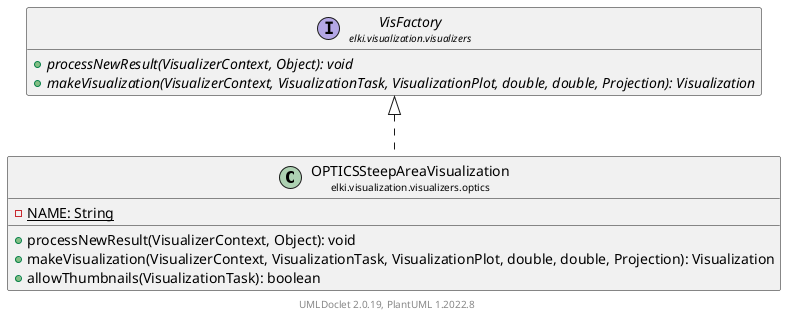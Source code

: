 @startuml
    remove .*\.(Instance|Par|Parameterizer|Factory)$
    set namespaceSeparator none
    hide empty fields
    hide empty methods

    class "<size:14>OPTICSSteepAreaVisualization\n<size:10>elki.visualization.visualizers.optics" as elki.visualization.visualizers.optics.OPTICSSteepAreaVisualization [[OPTICSSteepAreaVisualization.html]] {
        {static} -NAME: String
        +processNewResult(VisualizerContext, Object): void
        +makeVisualization(VisualizerContext, VisualizationTask, VisualizationPlot, double, double, Projection): Visualization
        +allowThumbnails(VisualizationTask): boolean
    }

    interface "<size:14>VisFactory\n<size:10>elki.visualization.visualizers" as elki.visualization.visualizers.VisFactory [[../VisFactory.html]] {
        {abstract} +processNewResult(VisualizerContext, Object): void
        {abstract} +makeVisualization(VisualizerContext, VisualizationTask, VisualizationPlot, double, double, Projection): Visualization
    }
    class "<size:14>OPTICSSteepAreaVisualization.Instance\n<size:10>elki.visualization.visualizers.optics" as elki.visualization.visualizers.optics.OPTICSSteepAreaVisualization.Instance [[OPTICSSteepAreaVisualization.Instance.html]]

    elki.visualization.visualizers.VisFactory <|.. elki.visualization.visualizers.optics.OPTICSSteepAreaVisualization
    elki.visualization.visualizers.optics.OPTICSSteepAreaVisualization +-- elki.visualization.visualizers.optics.OPTICSSteepAreaVisualization.Instance

    center footer UMLDoclet 2.0.19, PlantUML 1.2022.8
@enduml
